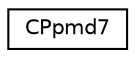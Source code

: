 digraph "Graphical Class Hierarchy"
{
 // LATEX_PDF_SIZE
  edge [fontname="Helvetica",fontsize="10",labelfontname="Helvetica",labelfontsize="10"];
  node [fontname="Helvetica",fontsize="10",shape=record];
  rankdir="LR";
  Node0 [label="CPpmd7",height=0.2,width=0.4,color="black", fillcolor="white", style="filled",URL="$struct_c_ppmd7.html",tooltip=" "];
}

